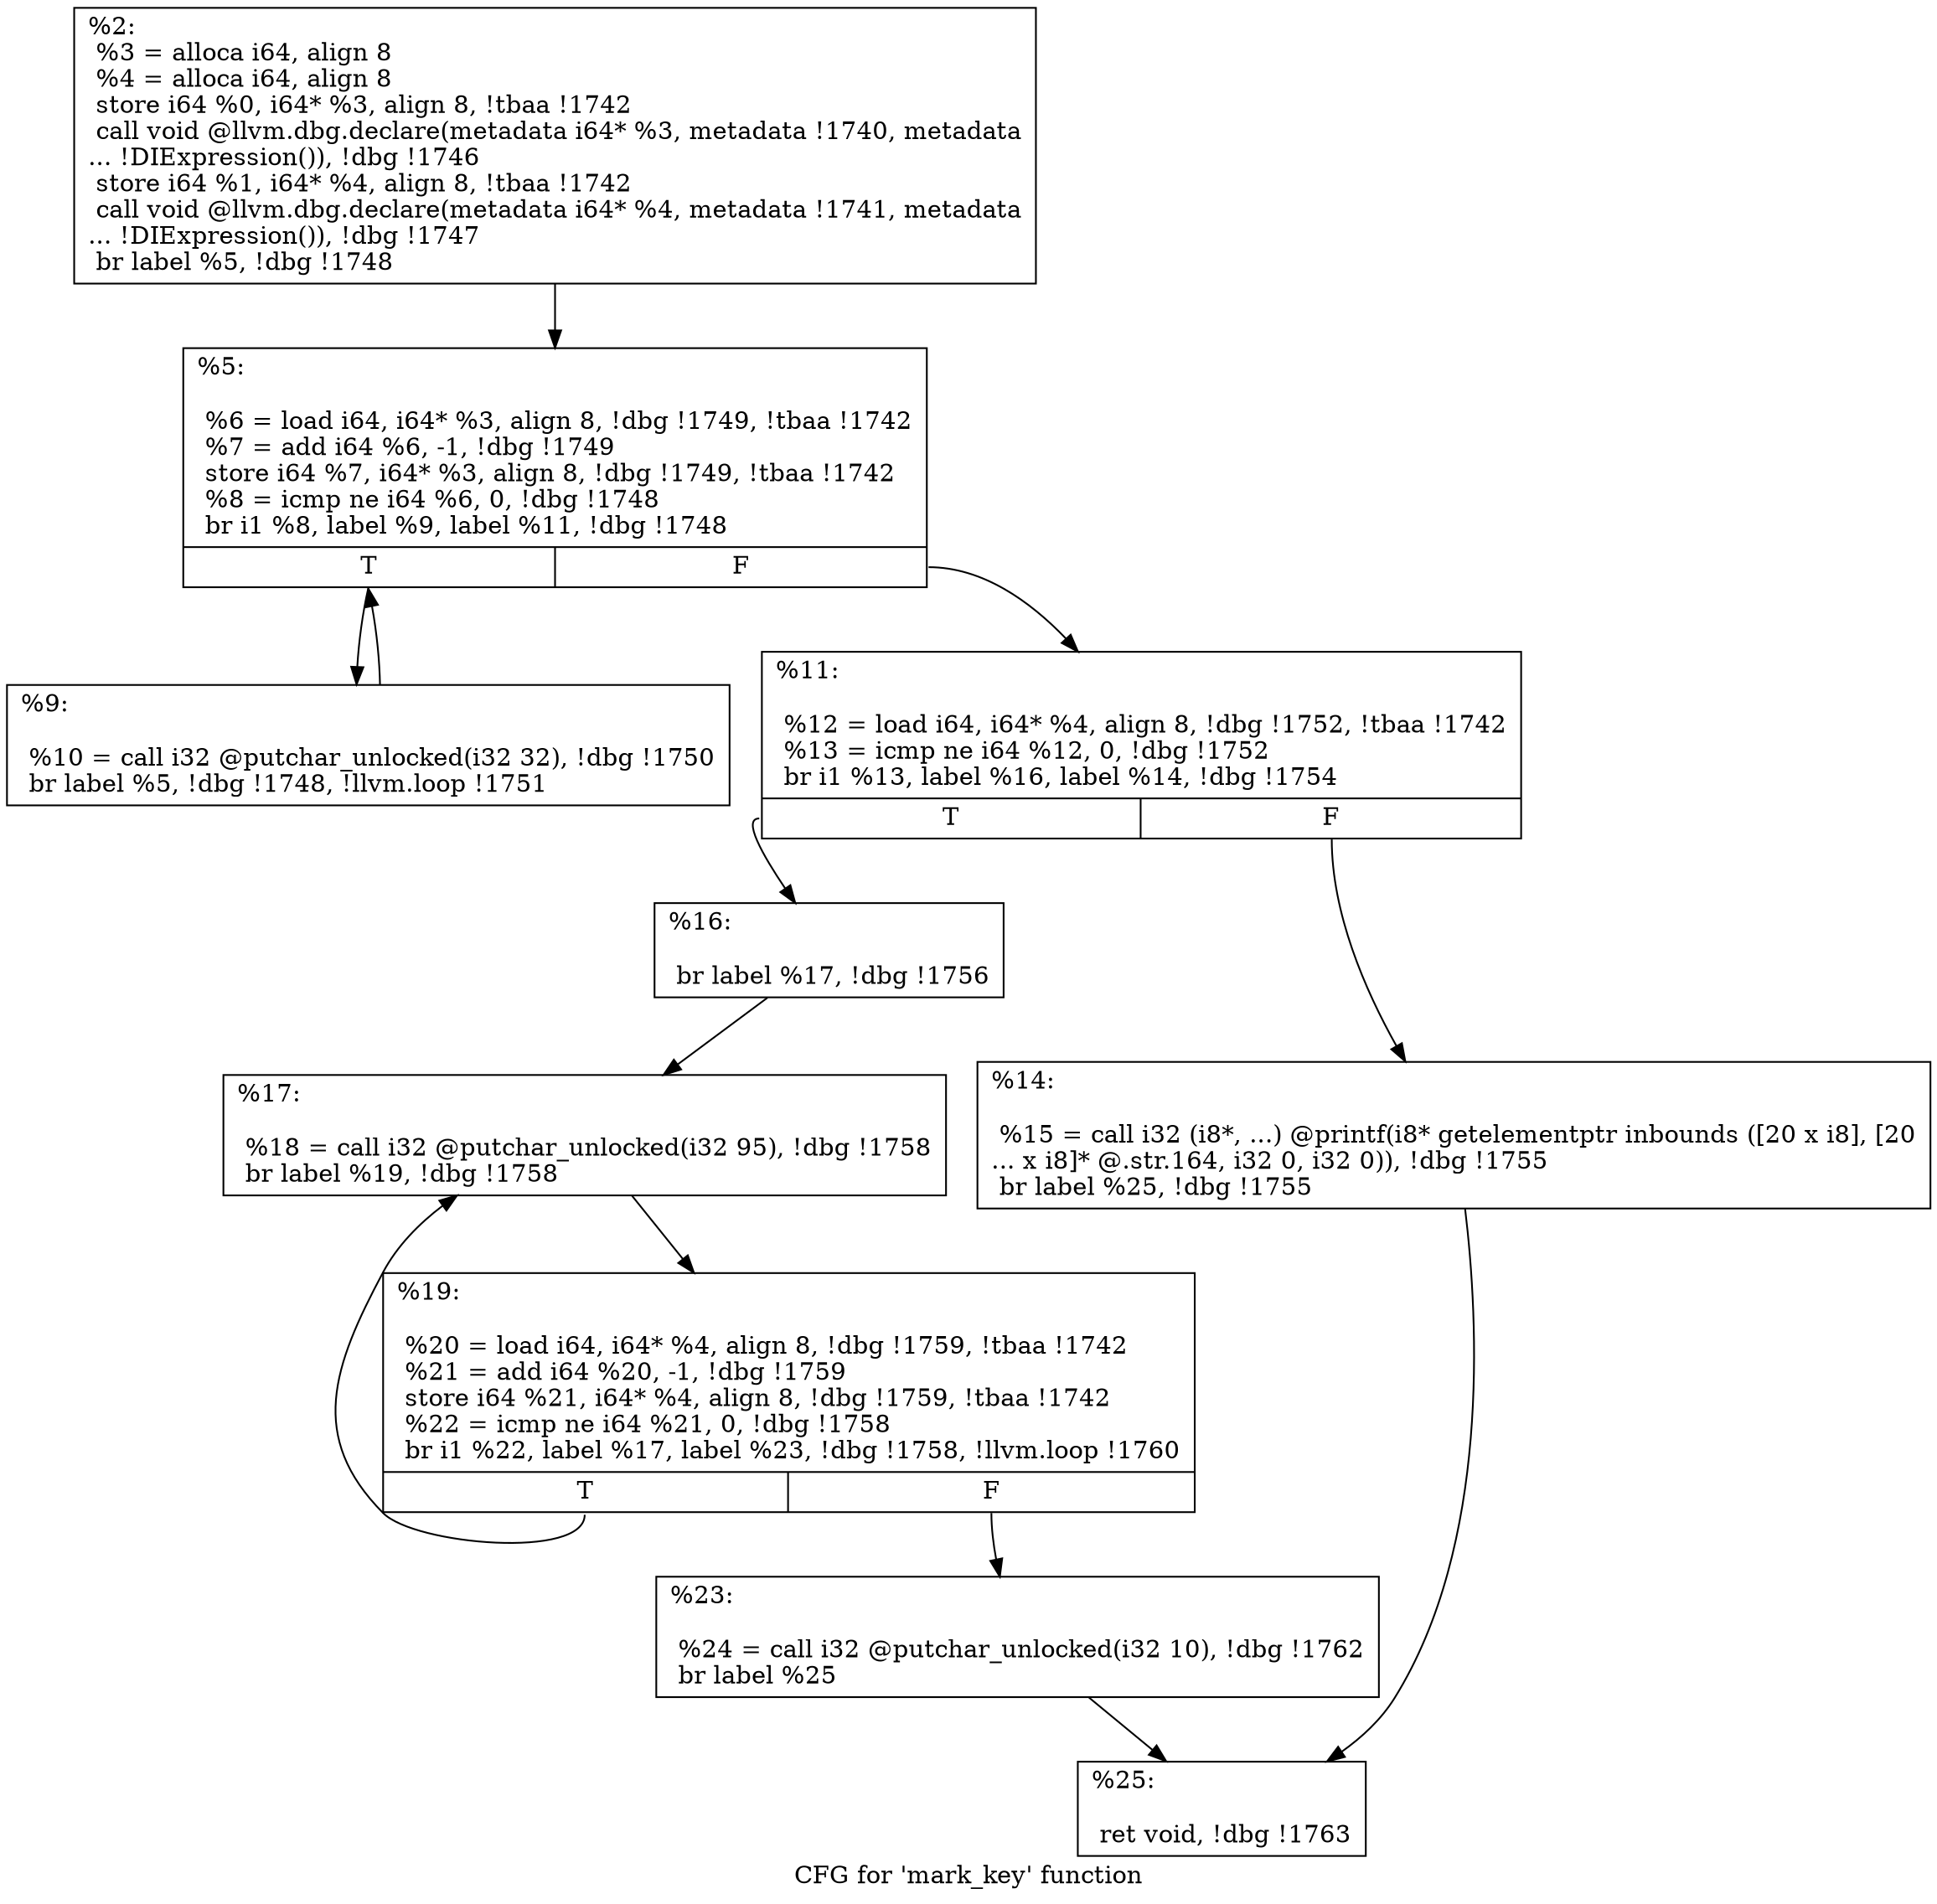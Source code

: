 digraph "CFG for 'mark_key' function" {
	label="CFG for 'mark_key' function";

	Node0x1f4a220 [shape=record,label="{%2:\l  %3 = alloca i64, align 8\l  %4 = alloca i64, align 8\l  store i64 %0, i64* %3, align 8, !tbaa !1742\l  call void @llvm.dbg.declare(metadata i64* %3, metadata !1740, metadata\l... !DIExpression()), !dbg !1746\l  store i64 %1, i64* %4, align 8, !tbaa !1742\l  call void @llvm.dbg.declare(metadata i64* %4, metadata !1741, metadata\l... !DIExpression()), !dbg !1747\l  br label %5, !dbg !1748\l}"];
	Node0x1f4a220 -> Node0x1f38940;
	Node0x1f38940 [shape=record,label="{%5:\l\l  %6 = load i64, i64* %3, align 8, !dbg !1749, !tbaa !1742\l  %7 = add i64 %6, -1, !dbg !1749\l  store i64 %7, i64* %3, align 8, !dbg !1749, !tbaa !1742\l  %8 = icmp ne i64 %6, 0, !dbg !1748\l  br i1 %8, label %9, label %11, !dbg !1748\l|{<s0>T|<s1>F}}"];
	Node0x1f38940:s0 -> Node0x1f38990;
	Node0x1f38940:s1 -> Node0x1f389e0;
	Node0x1f38990 [shape=record,label="{%9:\l\l  %10 = call i32 @putchar_unlocked(i32 32), !dbg !1750\l  br label %5, !dbg !1748, !llvm.loop !1751\l}"];
	Node0x1f38990 -> Node0x1f38940;
	Node0x1f389e0 [shape=record,label="{%11:\l\l  %12 = load i64, i64* %4, align 8, !dbg !1752, !tbaa !1742\l  %13 = icmp ne i64 %12, 0, !dbg !1752\l  br i1 %13, label %16, label %14, !dbg !1754\l|{<s0>T|<s1>F}}"];
	Node0x1f389e0:s0 -> Node0x1f38a80;
	Node0x1f389e0:s1 -> Node0x1f38a30;
	Node0x1f38a30 [shape=record,label="{%14:\l\l  %15 = call i32 (i8*, ...) @printf(i8* getelementptr inbounds ([20 x i8], [20\l... x i8]* @.str.164, i32 0, i32 0)), !dbg !1755\l  br label %25, !dbg !1755\l}"];
	Node0x1f38a30 -> Node0x1f38bc0;
	Node0x1f38a80 [shape=record,label="{%16:\l\l  br label %17, !dbg !1756\l}"];
	Node0x1f38a80 -> Node0x1f38ad0;
	Node0x1f38ad0 [shape=record,label="{%17:\l\l  %18 = call i32 @putchar_unlocked(i32 95), !dbg !1758\l  br label %19, !dbg !1758\l}"];
	Node0x1f38ad0 -> Node0x1f38b20;
	Node0x1f38b20 [shape=record,label="{%19:\l\l  %20 = load i64, i64* %4, align 8, !dbg !1759, !tbaa !1742\l  %21 = add i64 %20, -1, !dbg !1759\l  store i64 %21, i64* %4, align 8, !dbg !1759, !tbaa !1742\l  %22 = icmp ne i64 %21, 0, !dbg !1758\l  br i1 %22, label %17, label %23, !dbg !1758, !llvm.loop !1760\l|{<s0>T|<s1>F}}"];
	Node0x1f38b20:s0 -> Node0x1f38ad0;
	Node0x1f38b20:s1 -> Node0x1f38b70;
	Node0x1f38b70 [shape=record,label="{%23:\l\l  %24 = call i32 @putchar_unlocked(i32 10), !dbg !1762\l  br label %25\l}"];
	Node0x1f38b70 -> Node0x1f38bc0;
	Node0x1f38bc0 [shape=record,label="{%25:\l\l  ret void, !dbg !1763\l}"];
}

